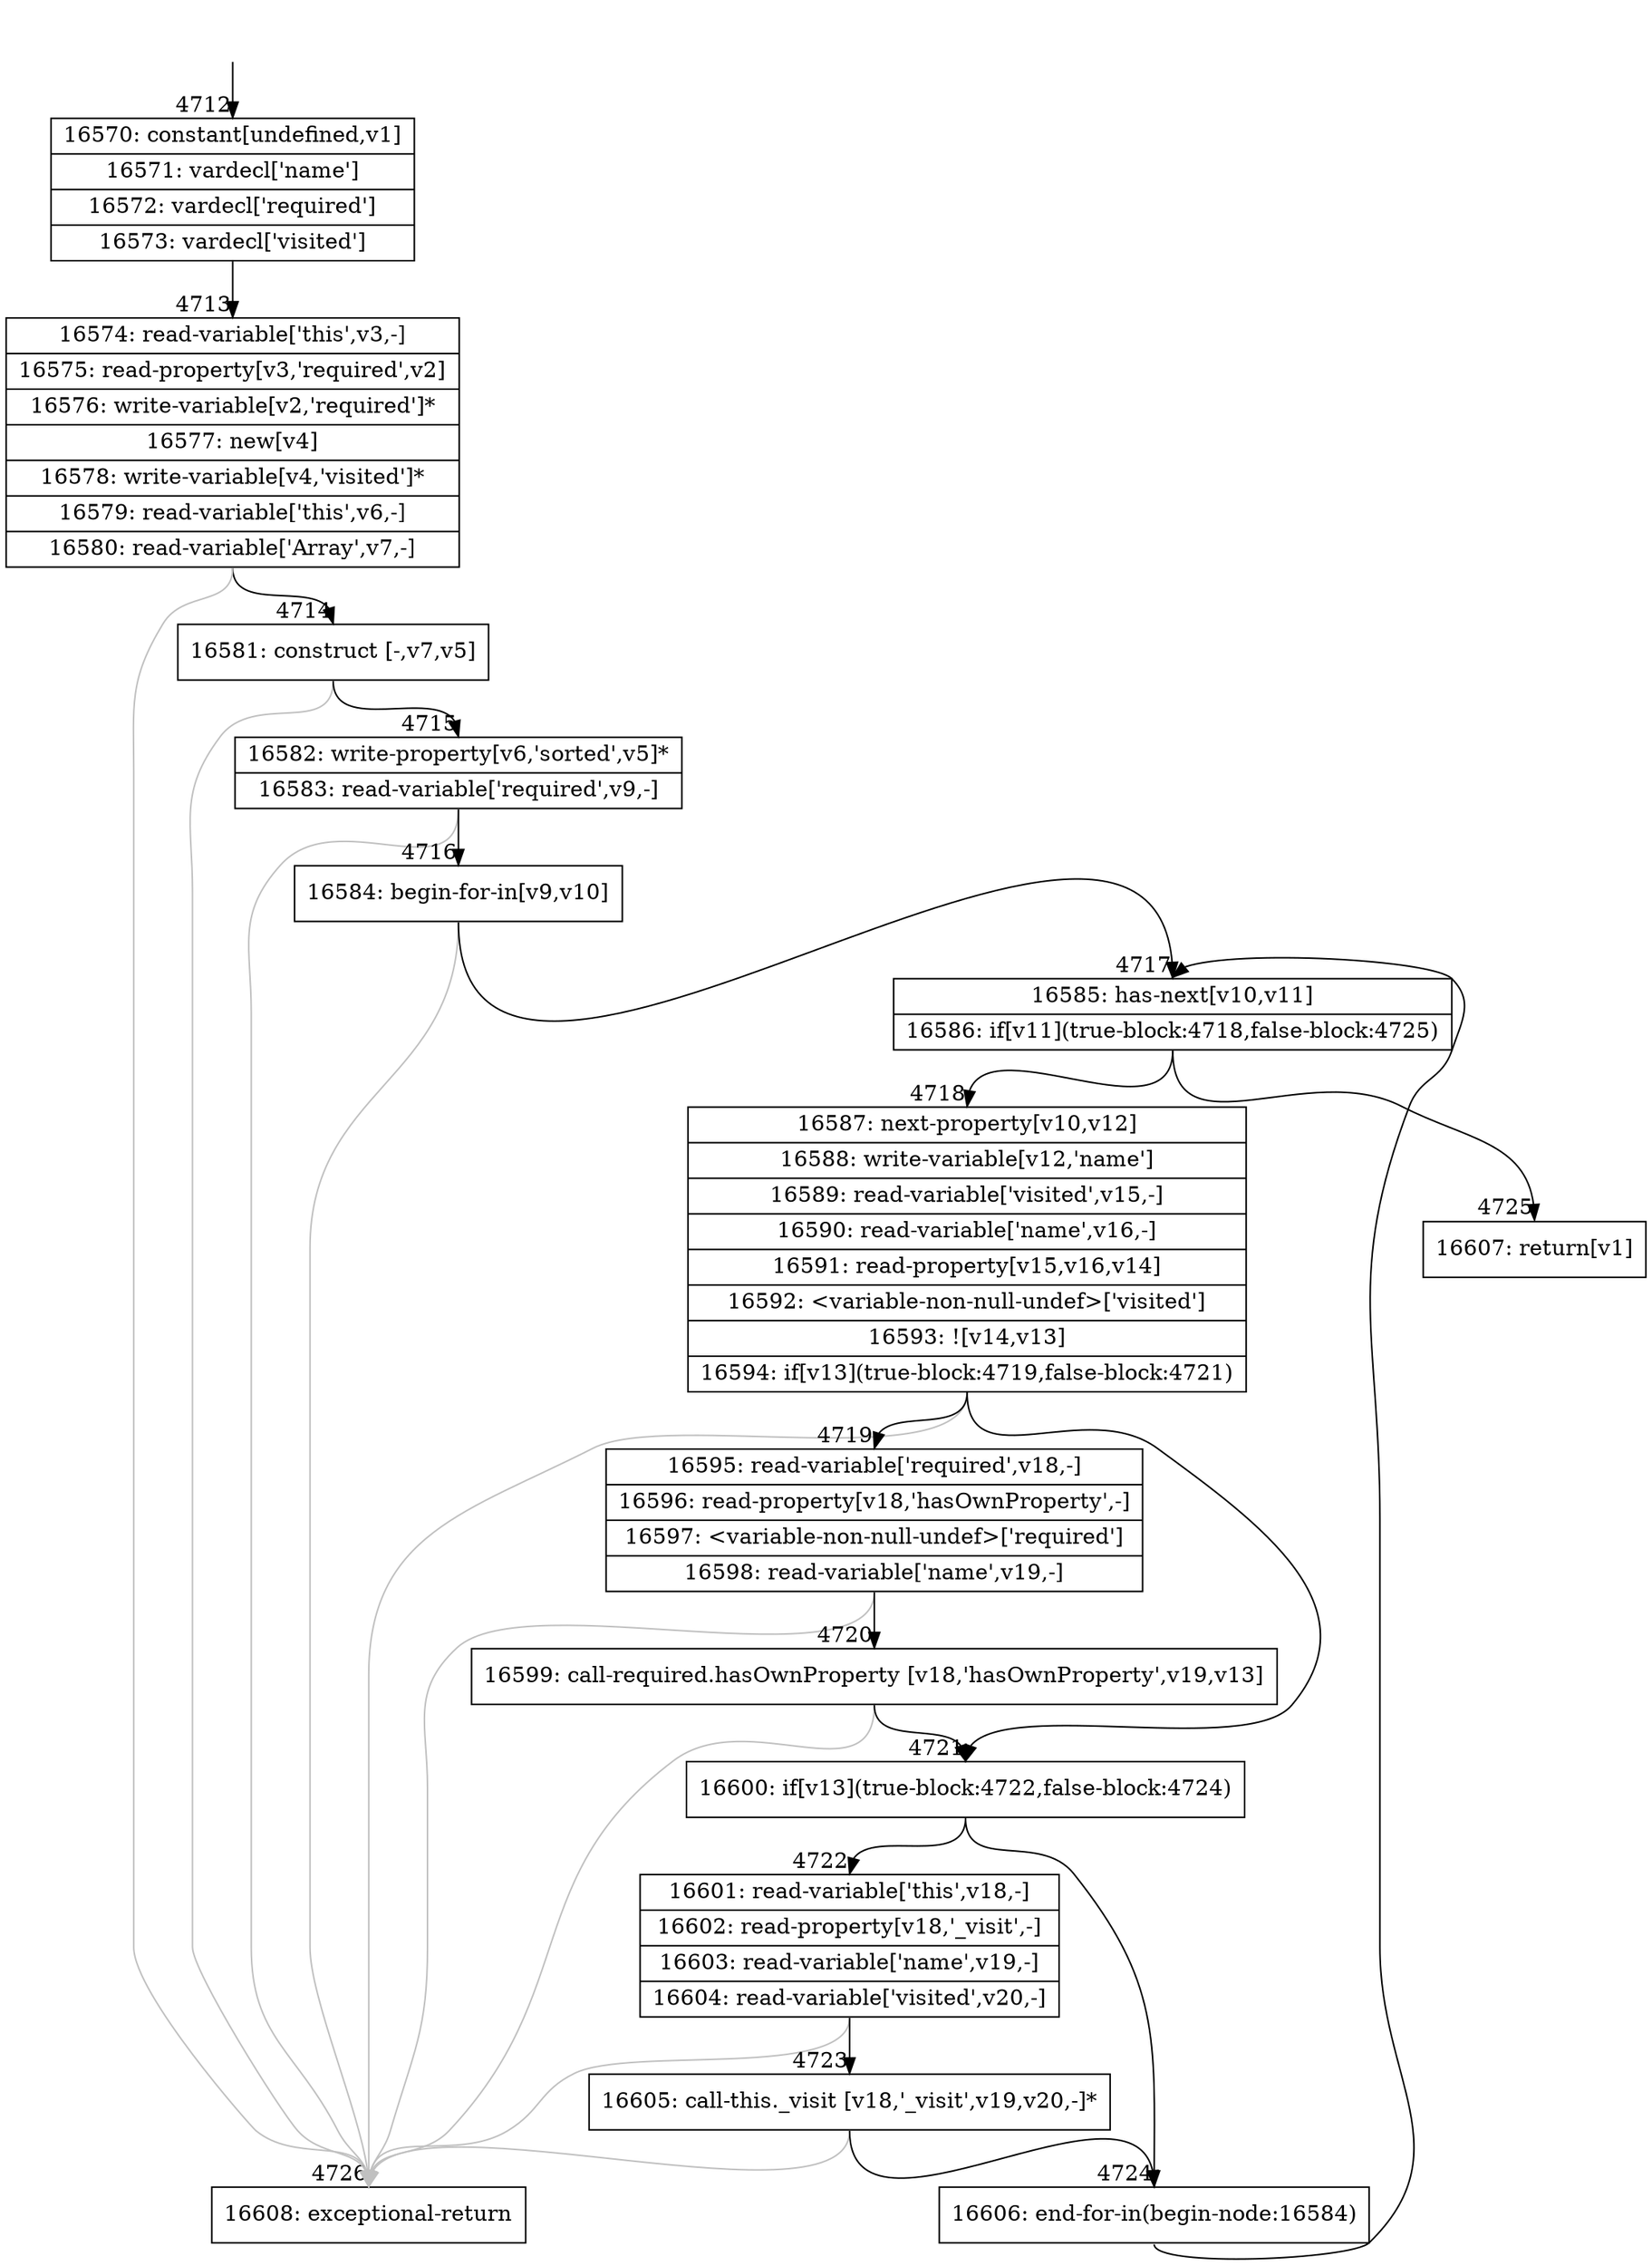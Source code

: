 digraph {
rankdir="TD"
BB_entry217[shape=none,label=""];
BB_entry217 -> BB4712 [tailport=s, headport=n, headlabel="    4712"]
BB4712 [shape=record label="{16570: constant[undefined,v1]|16571: vardecl['name']|16572: vardecl['required']|16573: vardecl['visited']}" ] 
BB4712 -> BB4713 [tailport=s, headport=n, headlabel="      4713"]
BB4713 [shape=record label="{16574: read-variable['this',v3,-]|16575: read-property[v3,'required',v2]|16576: write-variable[v2,'required']*|16577: new[v4]|16578: write-variable[v4,'visited']*|16579: read-variable['this',v6,-]|16580: read-variable['Array',v7,-]}" ] 
BB4713 -> BB4714 [tailport=s, headport=n, headlabel="      4714"]
BB4713 -> BB4726 [tailport=s, headport=n, color=gray, headlabel="      4726"]
BB4714 [shape=record label="{16581: construct [-,v7,v5]}" ] 
BB4714 -> BB4715 [tailport=s, headport=n, headlabel="      4715"]
BB4714 -> BB4726 [tailport=s, headport=n, color=gray]
BB4715 [shape=record label="{16582: write-property[v6,'sorted',v5]*|16583: read-variable['required',v9,-]}" ] 
BB4715 -> BB4716 [tailport=s, headport=n, headlabel="      4716"]
BB4715 -> BB4726 [tailport=s, headport=n, color=gray]
BB4716 [shape=record label="{16584: begin-for-in[v9,v10]}" ] 
BB4716 -> BB4717 [tailport=s, headport=n, headlabel="      4717"]
BB4716 -> BB4726 [tailport=s, headport=n, color=gray]
BB4717 [shape=record label="{16585: has-next[v10,v11]|16586: if[v11](true-block:4718,false-block:4725)}" ] 
BB4717 -> BB4718 [tailport=s, headport=n, headlabel="      4718"]
BB4717 -> BB4725 [tailport=s, headport=n, headlabel="      4725"]
BB4718 [shape=record label="{16587: next-property[v10,v12]|16588: write-variable[v12,'name']|16589: read-variable['visited',v15,-]|16590: read-variable['name',v16,-]|16591: read-property[v15,v16,v14]|16592: \<variable-non-null-undef\>['visited']|16593: ![v14,v13]|16594: if[v13](true-block:4719,false-block:4721)}" ] 
BB4718 -> BB4721 [tailport=s, headport=n, headlabel="      4721"]
BB4718 -> BB4719 [tailport=s, headport=n, headlabel="      4719"]
BB4718 -> BB4726 [tailport=s, headport=n, color=gray]
BB4719 [shape=record label="{16595: read-variable['required',v18,-]|16596: read-property[v18,'hasOwnProperty',-]|16597: \<variable-non-null-undef\>['required']|16598: read-variable['name',v19,-]}" ] 
BB4719 -> BB4720 [tailport=s, headport=n, headlabel="      4720"]
BB4719 -> BB4726 [tailport=s, headport=n, color=gray]
BB4720 [shape=record label="{16599: call-required.hasOwnProperty [v18,'hasOwnProperty',v19,v13]}" ] 
BB4720 -> BB4721 [tailport=s, headport=n]
BB4720 -> BB4726 [tailport=s, headport=n, color=gray]
BB4721 [shape=record label="{16600: if[v13](true-block:4722,false-block:4724)}" ] 
BB4721 -> BB4722 [tailport=s, headport=n, headlabel="      4722"]
BB4721 -> BB4724 [tailport=s, headport=n, headlabel="      4724"]
BB4722 [shape=record label="{16601: read-variable['this',v18,-]|16602: read-property[v18,'_visit',-]|16603: read-variable['name',v19,-]|16604: read-variable['visited',v20,-]}" ] 
BB4722 -> BB4723 [tailport=s, headport=n, headlabel="      4723"]
BB4722 -> BB4726 [tailport=s, headport=n, color=gray]
BB4723 [shape=record label="{16605: call-this._visit [v18,'_visit',v19,v20,-]*}" ] 
BB4723 -> BB4724 [tailport=s, headport=n]
BB4723 -> BB4726 [tailport=s, headport=n, color=gray]
BB4724 [shape=record label="{16606: end-for-in(begin-node:16584)}" ] 
BB4724 -> BB4717 [tailport=s, headport=n]
BB4725 [shape=record label="{16607: return[v1]}" ] 
BB4726 [shape=record label="{16608: exceptional-return}" ] 
//#$~ 7880
}
